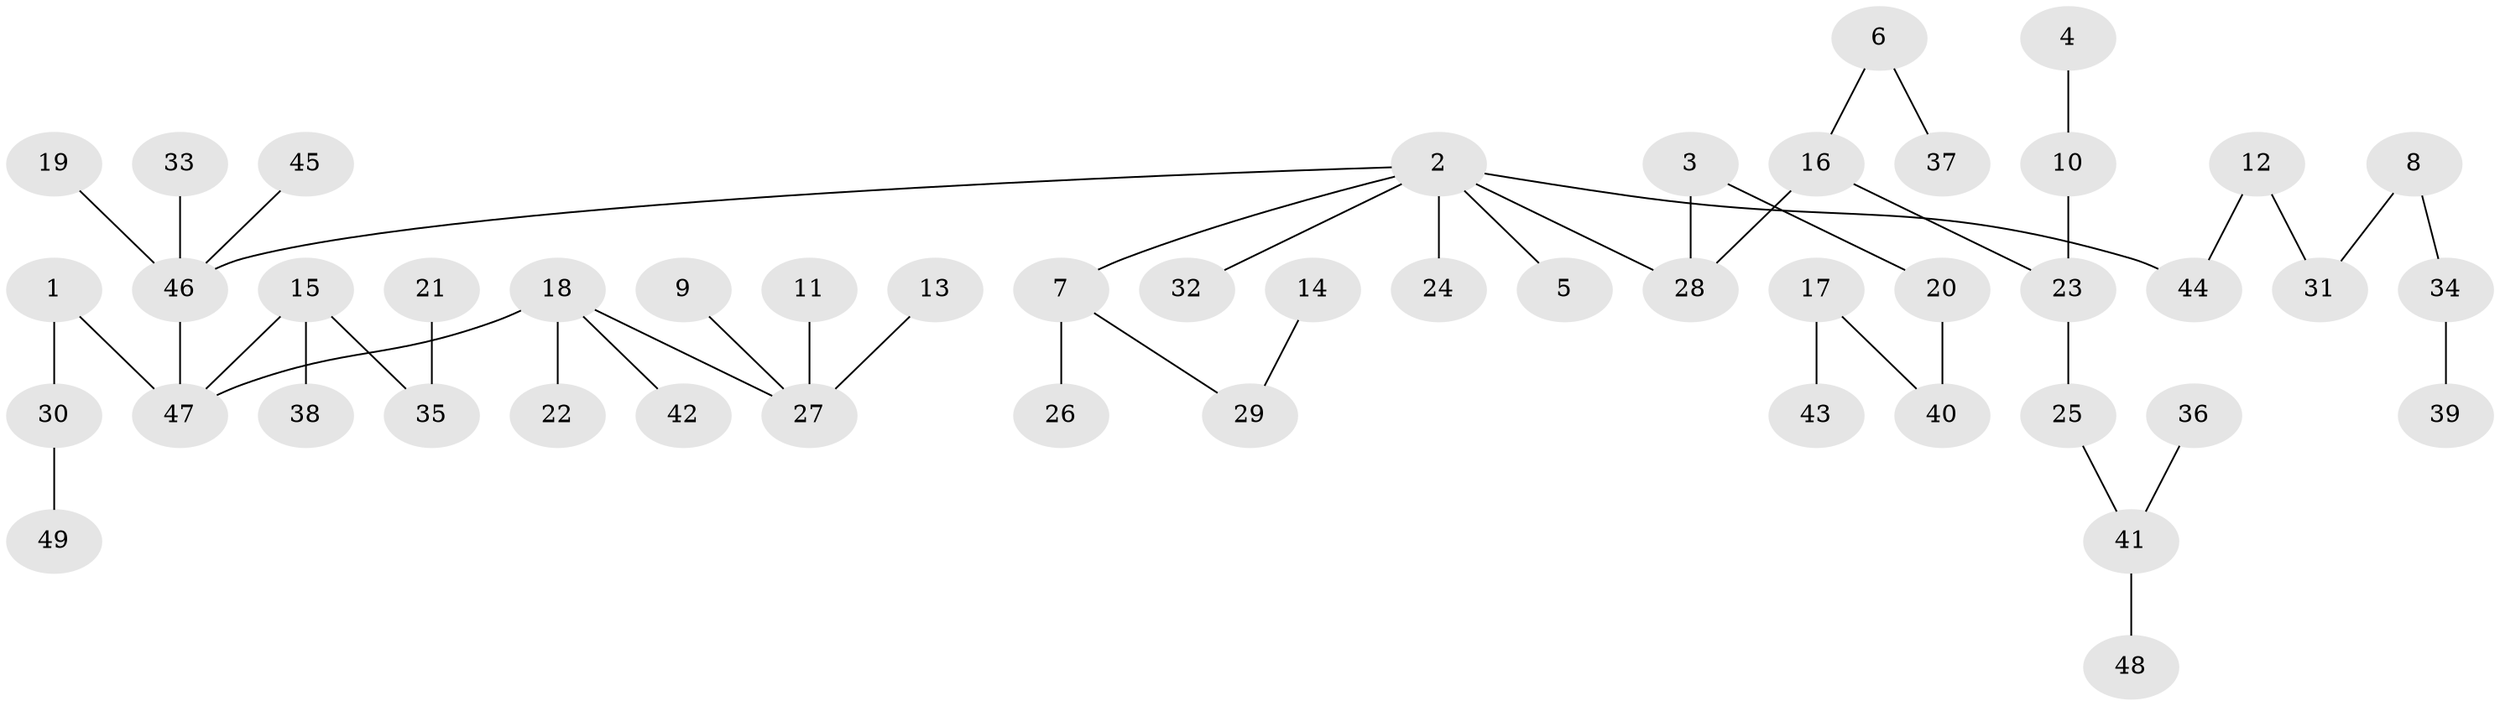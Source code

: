 // original degree distribution, {4: 0.08247422680412371, 5: 0.030927835051546393, 6: 0.020618556701030927, 3: 0.1134020618556701, 2: 0.27835051546391754, 1: 0.4742268041237113}
// Generated by graph-tools (version 1.1) at 2025/02/03/09/25 03:02:26]
// undirected, 49 vertices, 48 edges
graph export_dot {
graph [start="1"]
  node [color=gray90,style=filled];
  1;
  2;
  3;
  4;
  5;
  6;
  7;
  8;
  9;
  10;
  11;
  12;
  13;
  14;
  15;
  16;
  17;
  18;
  19;
  20;
  21;
  22;
  23;
  24;
  25;
  26;
  27;
  28;
  29;
  30;
  31;
  32;
  33;
  34;
  35;
  36;
  37;
  38;
  39;
  40;
  41;
  42;
  43;
  44;
  45;
  46;
  47;
  48;
  49;
  1 -- 30 [weight=1.0];
  1 -- 47 [weight=1.0];
  2 -- 5 [weight=1.0];
  2 -- 7 [weight=1.0];
  2 -- 24 [weight=1.0];
  2 -- 28 [weight=1.0];
  2 -- 32 [weight=1.0];
  2 -- 44 [weight=1.0];
  2 -- 46 [weight=1.0];
  3 -- 20 [weight=1.0];
  3 -- 28 [weight=1.0];
  4 -- 10 [weight=1.0];
  6 -- 16 [weight=1.0];
  6 -- 37 [weight=1.0];
  7 -- 26 [weight=1.0];
  7 -- 29 [weight=1.0];
  8 -- 31 [weight=1.0];
  8 -- 34 [weight=1.0];
  9 -- 27 [weight=1.0];
  10 -- 23 [weight=1.0];
  11 -- 27 [weight=1.0];
  12 -- 31 [weight=1.0];
  12 -- 44 [weight=1.0];
  13 -- 27 [weight=1.0];
  14 -- 29 [weight=1.0];
  15 -- 35 [weight=1.0];
  15 -- 38 [weight=1.0];
  15 -- 47 [weight=1.0];
  16 -- 23 [weight=1.0];
  16 -- 28 [weight=1.0];
  17 -- 40 [weight=1.0];
  17 -- 43 [weight=1.0];
  18 -- 22 [weight=1.0];
  18 -- 27 [weight=1.0];
  18 -- 42 [weight=1.0];
  18 -- 47 [weight=1.0];
  19 -- 46 [weight=1.0];
  20 -- 40 [weight=1.0];
  21 -- 35 [weight=1.0];
  23 -- 25 [weight=1.0];
  25 -- 41 [weight=1.0];
  30 -- 49 [weight=1.0];
  33 -- 46 [weight=1.0];
  34 -- 39 [weight=1.0];
  36 -- 41 [weight=1.0];
  41 -- 48 [weight=1.0];
  45 -- 46 [weight=1.0];
  46 -- 47 [weight=1.0];
}
